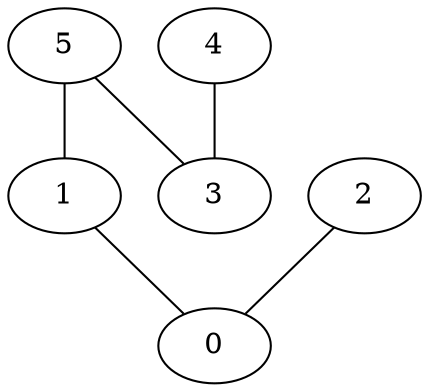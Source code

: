 graph {
    0 [ label = "0" ]
    1 [ label = "1" ]
    2 [ label = "2" ]
    3 [ label = "3" ]
    4 [ label = "4" ]
    5 [ label = "5" ]
    4 -- 3 [ ]
    5 -- 1 [ ]
    1 -- 0 [ ]
    2 -- 0 [ ]
    5 -- 3 [ ]
}
